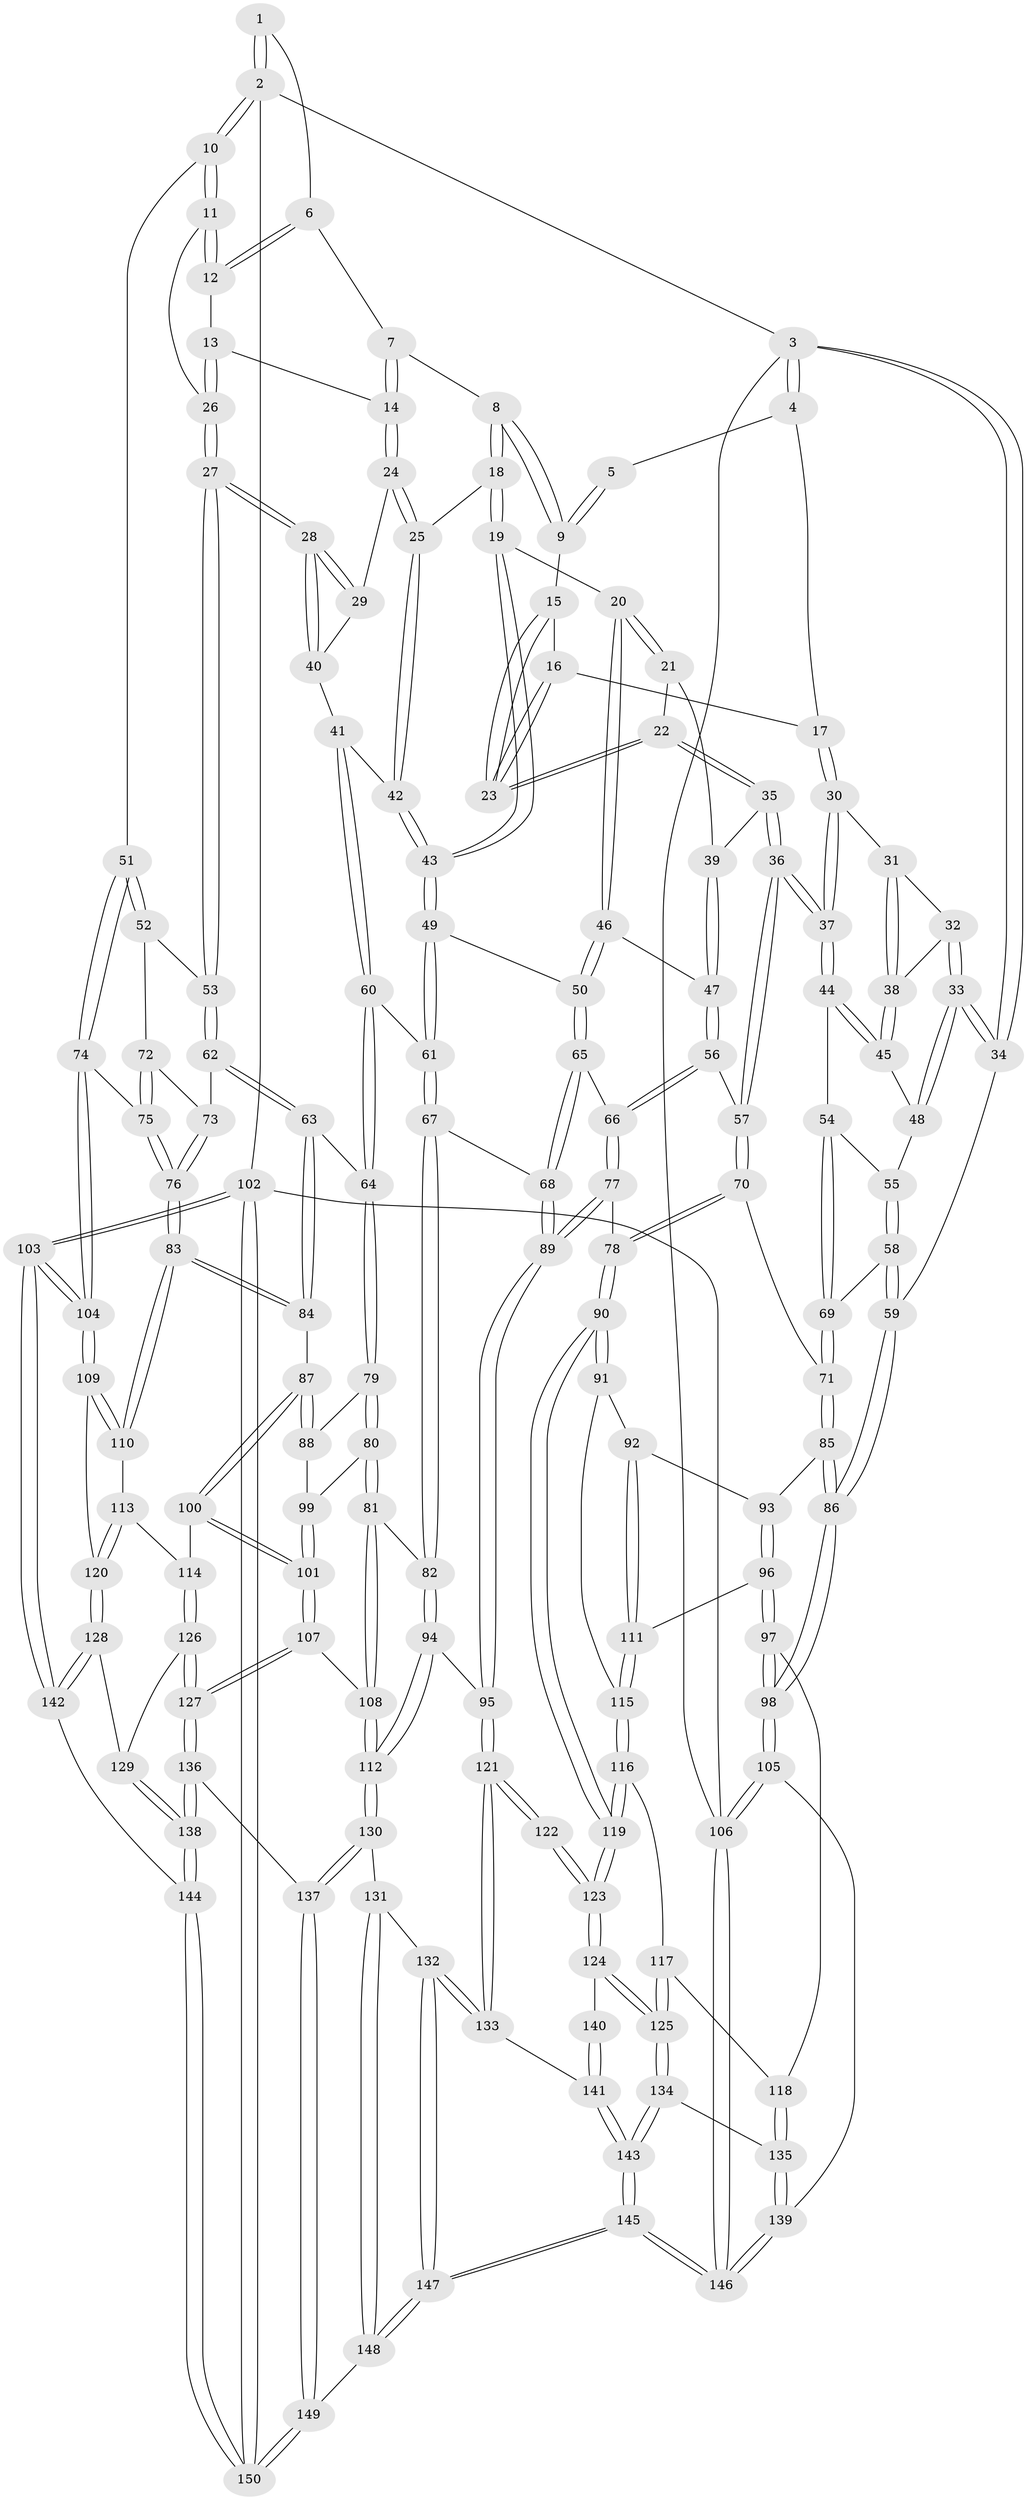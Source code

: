 // coarse degree distribution, {4: 0.24528301886792453, 3: 0.7169811320754716, 2: 0.03773584905660377}
// Generated by graph-tools (version 1.1) at 2025/38/03/04/25 23:38:32]
// undirected, 150 vertices, 372 edges
graph export_dot {
  node [color=gray90,style=filled];
  1 [pos="+0.80731858819905+0"];
  2 [pos="+1+0"];
  3 [pos="+0+0"];
  4 [pos="+0.13207262758707752+0"];
  5 [pos="+0.46957884876765954+0"];
  6 [pos="+0.7840578309752071+0"];
  7 [pos="+0.632726168530322+0.06846852586093867"];
  8 [pos="+0.5500980369322858+0.07719668047197628"];
  9 [pos="+0.4894873714306929+0"];
  10 [pos="+1+0.1122310196123285"];
  11 [pos="+0.9471386890095206+0.14508649396986362"];
  12 [pos="+0.7874911070422274+0.04287360861322993"];
  13 [pos="+0.7611704489802869+0.09452005244683459"];
  14 [pos="+0.7256162774341388+0.11196819525277152"];
  15 [pos="+0.4840058704547787+0.0022463199192717435"];
  16 [pos="+0.2990539090214427+0.11555647142505869"];
  17 [pos="+0.21215536812006916+0.09946991481653138"];
  18 [pos="+0.5756718923810453+0.1919127823525501"];
  19 [pos="+0.49225121253610743+0.2374148201650221"];
  20 [pos="+0.48785506236071424+0.23794150867762145"];
  21 [pos="+0.4444837248459252+0.21947985426243358"];
  22 [pos="+0.40155251894812155+0.1845696040739186"];
  23 [pos="+0.3982071841681502+0.17090555221560944"];
  24 [pos="+0.6435231313544231+0.20804473886838631"];
  25 [pos="+0.5956228254112615+0.2019765523631875"];
  26 [pos="+0.8211365874082859+0.23424255754625606"];
  27 [pos="+0.7976131217710698+0.30162371902085183"];
  28 [pos="+0.7876232276091691+0.2974056872017431"];
  29 [pos="+0.64839499462767+0.21257418288334548"];
  30 [pos="+0.18976020706082702+0.18473380694328664"];
  31 [pos="+0.14058404059218763+0.1912529910220332"];
  32 [pos="+0.10050018716650755+0.19370271607899367"];
  33 [pos="+0+0.20739505457176208"];
  34 [pos="+0+0.20239557319619508"];
  35 [pos="+0.296366902122865+0.26777314990517687"];
  36 [pos="+0.2343254410218406+0.28946863284343216"];
  37 [pos="+0.23010024270921675+0.2865017259345462"];
  38 [pos="+0.0729733543841043+0.2965463219237366"];
  39 [pos="+0.3838601149355046+0.2898752307546949"];
  40 [pos="+0.6455241850239298+0.3291766681587112"];
  41 [pos="+0.6284983664194417+0.3508191340817832"];
  42 [pos="+0.589653607206134+0.331224129357233"];
  43 [pos="+0.5405343320121424+0.35504813834588755"];
  44 [pos="+0.15554841342507397+0.3285414664013423"];
  45 [pos="+0.06793071408404304+0.3055777079861817"];
  46 [pos="+0.43918444572588994+0.33541002792740626"];
  47 [pos="+0.4159540147915197+0.3427622909083977"];
  48 [pos="+0.04771642919695583+0.30498184501924747"];
  49 [pos="+0.5378341405600907+0.36040837184496444"];
  50 [pos="+0.4842959869548152+0.3698765588461793"];
  51 [pos="+1+0.33928668775366017"];
  52 [pos="+0.9067053903485067+0.3533214929054019"];
  53 [pos="+0.8030737918644838+0.31554814609682424"];
  54 [pos="+0.12927454489354068+0.36519120622562246"];
  55 [pos="+0.0701477887575408+0.36406742448418805"];
  56 [pos="+0.34200743929025496+0.4193747041735178"];
  57 [pos="+0.2834727515393832+0.3952612969719385"];
  58 [pos="+0.00138819194547196+0.4142796187511741"];
  59 [pos="+0+0.3262562003085831"];
  60 [pos="+0.6666142461737228+0.43978448685504884"];
  61 [pos="+0.569366057141842+0.4481437487751241"];
  62 [pos="+0.7272370513560811+0.4461803085928445"];
  63 [pos="+0.7154558529411348+0.45658056986552803"];
  64 [pos="+0.7102489097832372+0.4574397962738258"];
  65 [pos="+0.4498188646139778+0.492802559686142"];
  66 [pos="+0.3454020544566032+0.42377242919159785"];
  67 [pos="+0.4977277514526735+0.5116429868358889"];
  68 [pos="+0.4499564293582713+0.4929754894914723"];
  69 [pos="+0.10128479904629574+0.4788668236704671"];
  70 [pos="+0.18497927342358522+0.508572970916854"];
  71 [pos="+0.10659732175142951+0.4889006876803445"];
  72 [pos="+0.882306782223364+0.4651881812105959"];
  73 [pos="+0.8143449686796225+0.4712793580331656"];
  74 [pos="+1+0.38595384275797767"];
  75 [pos="+0.9179194465055114+0.540235933434421"];
  76 [pos="+0.8925839760967887+0.5842392152647757"];
  77 [pos="+0.2924718007052787+0.6259660332570709"];
  78 [pos="+0.23522246506444058+0.6163920448122197"];
  79 [pos="+0.6856199801442906+0.49933329863957593"];
  80 [pos="+0.5844426863009397+0.5814406731360942"];
  81 [pos="+0.563787014693606+0.5899469197465558"];
  82 [pos="+0.5126988098958595+0.5432470583843281"];
  83 [pos="+0.8864345878093264+0.6003386079723148"];
  84 [pos="+0.7940814834107165+0.5896597851877541"];
  85 [pos="+0.05938053963955482+0.546726413801148"];
  86 [pos="+0+0.5426228521350793"];
  87 [pos="+0.765455326255158+0.6187981536011505"];
  88 [pos="+0.6820731913312554+0.5994380784490486"];
  89 [pos="+0.3269317394233994+0.6434855929990022"];
  90 [pos="+0.19995274434233662+0.6479707144022457"];
  91 [pos="+0.11613709673363493+0.637430624599694"];
  92 [pos="+0.10350082091361305+0.6279091370833165"];
  93 [pos="+0.06150694946126992+0.5732240672969907"];
  94 [pos="+0.4107784888177612+0.6912951146007315"];
  95 [pos="+0.36771738297828943+0.6981574009282303"];
  96 [pos="+0.006124573452145794+0.6571378452782336"];
  97 [pos="+0+0.7072172009651585"];
  98 [pos="+0+0.7102097229070801"];
  99 [pos="+0.677874200522235+0.6030876886828456"];
  100 [pos="+0.7424682621570858+0.6791140278122362"];
  101 [pos="+0.6498190298404971+0.7056669701436"];
  102 [pos="+1+1"];
  103 [pos="+1+1"];
  104 [pos="+1+0.7077905287272831"];
  105 [pos="+0+0.9342031010185841"];
  106 [pos="+0+1"];
  107 [pos="+0.634334108275064+0.7163921702879851"];
  108 [pos="+0.580030560993412+0.7136279263211697"];
  109 [pos="+1+0.6905850890751575"];
  110 [pos="+0.8899084995745382+0.6071224001342717"];
  111 [pos="+0.030836702385684152+0.6631867615894242"];
  112 [pos="+0.5658266499595117+0.7246862372615729"];
  113 [pos="+0.8649748527624294+0.6716647116784955"];
  114 [pos="+0.7830428086118705+0.7213053927433983"];
  115 [pos="+0.07639039748135264+0.6896989150454942"];
  116 [pos="+0.07996439719433292+0.7046799442974915"];
  117 [pos="+0.0642030056547586+0.7356974213005493"];
  118 [pos="+0+0.7321124662803905"];
  119 [pos="+0.17676802618309115+0.7187608558959325"];
  120 [pos="+0.8875390989602805+0.7938401100429391"];
  121 [pos="+0.3511472597832421+0.778582217753664"];
  122 [pos="+0.3395860004851855+0.7779281506014915"];
  123 [pos="+0.17663000465707265+0.7437914780978826"];
  124 [pos="+0.15303554348213394+0.8042676132517841"];
  125 [pos="+0.12257915777621024+0.8299635127781558"];
  126 [pos="+0.7901932971664731+0.7627822618552276"];
  127 [pos="+0.6852428482481054+0.7826744827566089"];
  128 [pos="+0.8818581630948271+0.8043058058074244"];
  129 [pos="+0.8028315278877604+0.7778848358080548"];
  130 [pos="+0.5294978458137815+0.8734969810892587"];
  131 [pos="+0.47024870905891525+0.8815333530870711"];
  132 [pos="+0.3943589766217269+0.8543946691114426"];
  133 [pos="+0.3589515796475828+0.8232409698108409"];
  134 [pos="+0.11971162536104629+0.8351064077533367"];
  135 [pos="+0.09625193807536515+0.8471271562379404"];
  136 [pos="+0.7016081899114993+0.9058834506161995"];
  137 [pos="+0.5607008387970316+0.9001002661525782"];
  138 [pos="+0.7087760169435269+0.91039022691709"];
  139 [pos="+0.055514076053157384+0.886426002205296"];
  140 [pos="+0.18118960406498985+0.8120222625773994"];
  141 [pos="+0.2878781847515227+0.8709251151043427"];
  142 [pos="+0.8903844644559459+0.837577631478509"];
  143 [pos="+0.2276316278273681+0.9693394451748998"];
  144 [pos="+0.7508750490536107+0.9597204885232635"];
  145 [pos="+0.23409100234789576+1"];
  146 [pos="+0.17983588576705406+1"];
  147 [pos="+0.25181212752067017+1"];
  148 [pos="+0.3695031591737474+1"];
  149 [pos="+0.5540662257628179+1"];
  150 [pos="+0.8436757230550889+1"];
  1 -- 2;
  1 -- 2;
  1 -- 6;
  2 -- 3;
  2 -- 10;
  2 -- 10;
  2 -- 102;
  3 -- 4;
  3 -- 4;
  3 -- 34;
  3 -- 34;
  3 -- 106;
  4 -- 5;
  4 -- 17;
  5 -- 9;
  5 -- 9;
  6 -- 7;
  6 -- 12;
  6 -- 12;
  7 -- 8;
  7 -- 14;
  7 -- 14;
  8 -- 9;
  8 -- 9;
  8 -- 18;
  8 -- 18;
  9 -- 15;
  10 -- 11;
  10 -- 11;
  10 -- 51;
  11 -- 12;
  11 -- 12;
  11 -- 26;
  12 -- 13;
  13 -- 14;
  13 -- 26;
  13 -- 26;
  14 -- 24;
  14 -- 24;
  15 -- 16;
  15 -- 23;
  15 -- 23;
  16 -- 17;
  16 -- 23;
  16 -- 23;
  17 -- 30;
  17 -- 30;
  18 -- 19;
  18 -- 19;
  18 -- 25;
  19 -- 20;
  19 -- 43;
  19 -- 43;
  20 -- 21;
  20 -- 21;
  20 -- 46;
  20 -- 46;
  21 -- 22;
  21 -- 39;
  22 -- 23;
  22 -- 23;
  22 -- 35;
  22 -- 35;
  24 -- 25;
  24 -- 25;
  24 -- 29;
  25 -- 42;
  25 -- 42;
  26 -- 27;
  26 -- 27;
  27 -- 28;
  27 -- 28;
  27 -- 53;
  27 -- 53;
  28 -- 29;
  28 -- 29;
  28 -- 40;
  28 -- 40;
  29 -- 40;
  30 -- 31;
  30 -- 37;
  30 -- 37;
  31 -- 32;
  31 -- 38;
  31 -- 38;
  32 -- 33;
  32 -- 33;
  32 -- 38;
  33 -- 34;
  33 -- 34;
  33 -- 48;
  33 -- 48;
  34 -- 59;
  35 -- 36;
  35 -- 36;
  35 -- 39;
  36 -- 37;
  36 -- 37;
  36 -- 57;
  36 -- 57;
  37 -- 44;
  37 -- 44;
  38 -- 45;
  38 -- 45;
  39 -- 47;
  39 -- 47;
  40 -- 41;
  41 -- 42;
  41 -- 60;
  41 -- 60;
  42 -- 43;
  42 -- 43;
  43 -- 49;
  43 -- 49;
  44 -- 45;
  44 -- 45;
  44 -- 54;
  45 -- 48;
  46 -- 47;
  46 -- 50;
  46 -- 50;
  47 -- 56;
  47 -- 56;
  48 -- 55;
  49 -- 50;
  49 -- 61;
  49 -- 61;
  50 -- 65;
  50 -- 65;
  51 -- 52;
  51 -- 52;
  51 -- 74;
  51 -- 74;
  52 -- 53;
  52 -- 72;
  53 -- 62;
  53 -- 62;
  54 -- 55;
  54 -- 69;
  54 -- 69;
  55 -- 58;
  55 -- 58;
  56 -- 57;
  56 -- 66;
  56 -- 66;
  57 -- 70;
  57 -- 70;
  58 -- 59;
  58 -- 59;
  58 -- 69;
  59 -- 86;
  59 -- 86;
  60 -- 61;
  60 -- 64;
  60 -- 64;
  61 -- 67;
  61 -- 67;
  62 -- 63;
  62 -- 63;
  62 -- 73;
  63 -- 64;
  63 -- 84;
  63 -- 84;
  64 -- 79;
  64 -- 79;
  65 -- 66;
  65 -- 68;
  65 -- 68;
  66 -- 77;
  66 -- 77;
  67 -- 68;
  67 -- 82;
  67 -- 82;
  68 -- 89;
  68 -- 89;
  69 -- 71;
  69 -- 71;
  70 -- 71;
  70 -- 78;
  70 -- 78;
  71 -- 85;
  71 -- 85;
  72 -- 73;
  72 -- 75;
  72 -- 75;
  73 -- 76;
  73 -- 76;
  74 -- 75;
  74 -- 104;
  74 -- 104;
  75 -- 76;
  75 -- 76;
  76 -- 83;
  76 -- 83;
  77 -- 78;
  77 -- 89;
  77 -- 89;
  78 -- 90;
  78 -- 90;
  79 -- 80;
  79 -- 80;
  79 -- 88;
  80 -- 81;
  80 -- 81;
  80 -- 99;
  81 -- 82;
  81 -- 108;
  81 -- 108;
  82 -- 94;
  82 -- 94;
  83 -- 84;
  83 -- 84;
  83 -- 110;
  83 -- 110;
  84 -- 87;
  85 -- 86;
  85 -- 86;
  85 -- 93;
  86 -- 98;
  86 -- 98;
  87 -- 88;
  87 -- 88;
  87 -- 100;
  87 -- 100;
  88 -- 99;
  89 -- 95;
  89 -- 95;
  90 -- 91;
  90 -- 91;
  90 -- 119;
  90 -- 119;
  91 -- 92;
  91 -- 115;
  92 -- 93;
  92 -- 111;
  92 -- 111;
  93 -- 96;
  93 -- 96;
  94 -- 95;
  94 -- 112;
  94 -- 112;
  95 -- 121;
  95 -- 121;
  96 -- 97;
  96 -- 97;
  96 -- 111;
  97 -- 98;
  97 -- 98;
  97 -- 118;
  98 -- 105;
  98 -- 105;
  99 -- 101;
  99 -- 101;
  100 -- 101;
  100 -- 101;
  100 -- 114;
  101 -- 107;
  101 -- 107;
  102 -- 103;
  102 -- 103;
  102 -- 150;
  102 -- 150;
  102 -- 106;
  103 -- 104;
  103 -- 104;
  103 -- 142;
  103 -- 142;
  104 -- 109;
  104 -- 109;
  105 -- 106;
  105 -- 106;
  105 -- 139;
  106 -- 146;
  106 -- 146;
  107 -- 108;
  107 -- 127;
  107 -- 127;
  108 -- 112;
  108 -- 112;
  109 -- 110;
  109 -- 110;
  109 -- 120;
  110 -- 113;
  111 -- 115;
  111 -- 115;
  112 -- 130;
  112 -- 130;
  113 -- 114;
  113 -- 120;
  113 -- 120;
  114 -- 126;
  114 -- 126;
  115 -- 116;
  115 -- 116;
  116 -- 117;
  116 -- 119;
  116 -- 119;
  117 -- 118;
  117 -- 125;
  117 -- 125;
  118 -- 135;
  118 -- 135;
  119 -- 123;
  119 -- 123;
  120 -- 128;
  120 -- 128;
  121 -- 122;
  121 -- 122;
  121 -- 133;
  121 -- 133;
  122 -- 123;
  122 -- 123;
  123 -- 124;
  123 -- 124;
  124 -- 125;
  124 -- 125;
  124 -- 140;
  125 -- 134;
  125 -- 134;
  126 -- 127;
  126 -- 127;
  126 -- 129;
  127 -- 136;
  127 -- 136;
  128 -- 129;
  128 -- 142;
  128 -- 142;
  129 -- 138;
  129 -- 138;
  130 -- 131;
  130 -- 137;
  130 -- 137;
  131 -- 132;
  131 -- 148;
  131 -- 148;
  132 -- 133;
  132 -- 133;
  132 -- 147;
  132 -- 147;
  133 -- 141;
  134 -- 135;
  134 -- 143;
  134 -- 143;
  135 -- 139;
  135 -- 139;
  136 -- 137;
  136 -- 138;
  136 -- 138;
  137 -- 149;
  137 -- 149;
  138 -- 144;
  138 -- 144;
  139 -- 146;
  139 -- 146;
  140 -- 141;
  140 -- 141;
  141 -- 143;
  141 -- 143;
  142 -- 144;
  143 -- 145;
  143 -- 145;
  144 -- 150;
  144 -- 150;
  145 -- 146;
  145 -- 146;
  145 -- 147;
  145 -- 147;
  147 -- 148;
  147 -- 148;
  148 -- 149;
  149 -- 150;
  149 -- 150;
}
